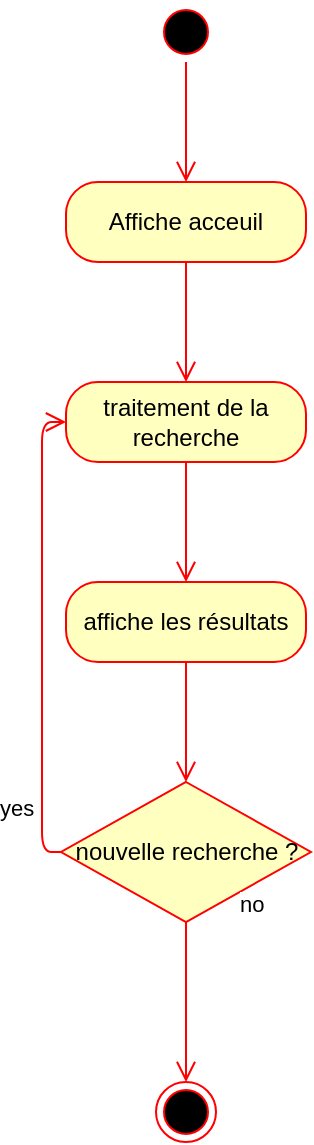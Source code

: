 <mxfile version="14.8.0" type="github">
  <diagram id="6if-rkM5jnVLLxjynNPn" name="Page-1">
    <mxGraphModel dx="846" dy="551" grid="1" gridSize="10" guides="1" tooltips="1" connect="1" arrows="1" fold="1" page="1" pageScale="1" pageWidth="850" pageHeight="1100" math="0" shadow="0">
      <root>
        <mxCell id="0" />
        <mxCell id="1" parent="0" />
        <mxCell id="GS85XFRzAfh65JmA1hJK-1" value="" style="ellipse;html=1;shape=startState;fillColor=#000000;strokeColor=#ff0000;" vertex="1" parent="1">
          <mxGeometry x="360" y="30" width="30" height="30" as="geometry" />
        </mxCell>
        <mxCell id="GS85XFRzAfh65JmA1hJK-2" value="" style="edgeStyle=orthogonalEdgeStyle;html=1;verticalAlign=bottom;endArrow=open;endSize=8;strokeColor=#ff0000;" edge="1" source="GS85XFRzAfh65JmA1hJK-1" parent="1">
          <mxGeometry relative="1" as="geometry">
            <mxPoint x="375" y="120" as="targetPoint" />
          </mxGeometry>
        </mxCell>
        <mxCell id="GS85XFRzAfh65JmA1hJK-3" value="Affiche acceuil" style="rounded=1;whiteSpace=wrap;html=1;arcSize=40;fontColor=#000000;fillColor=#ffffc0;strokeColor=#ff0000;" vertex="1" parent="1">
          <mxGeometry x="315" y="120" width="120" height="40" as="geometry" />
        </mxCell>
        <mxCell id="GS85XFRzAfh65JmA1hJK-4" value="" style="edgeStyle=orthogonalEdgeStyle;html=1;verticalAlign=bottom;endArrow=open;endSize=8;strokeColor=#ff0000;" edge="1" source="GS85XFRzAfh65JmA1hJK-3" parent="1">
          <mxGeometry relative="1" as="geometry">
            <mxPoint x="375" y="220" as="targetPoint" />
          </mxGeometry>
        </mxCell>
        <mxCell id="GS85XFRzAfh65JmA1hJK-5" value="traitement de la recherche" style="rounded=1;whiteSpace=wrap;html=1;arcSize=40;fontColor=#000000;fillColor=#ffffc0;strokeColor=#ff0000;" vertex="1" parent="1">
          <mxGeometry x="315" y="220" width="120" height="40" as="geometry" />
        </mxCell>
        <mxCell id="GS85XFRzAfh65JmA1hJK-6" value="" style="edgeStyle=orthogonalEdgeStyle;html=1;verticalAlign=bottom;endArrow=open;endSize=8;strokeColor=#ff0000;" edge="1" source="GS85XFRzAfh65JmA1hJK-5" parent="1">
          <mxGeometry relative="1" as="geometry">
            <mxPoint x="375" y="320" as="targetPoint" />
          </mxGeometry>
        </mxCell>
        <mxCell id="GS85XFRzAfh65JmA1hJK-7" value="affiche les résultats" style="rounded=1;whiteSpace=wrap;html=1;arcSize=40;fontColor=#000000;fillColor=#ffffc0;strokeColor=#ff0000;" vertex="1" parent="1">
          <mxGeometry x="315" y="320" width="120" height="40" as="geometry" />
        </mxCell>
        <mxCell id="GS85XFRzAfh65JmA1hJK-8" value="" style="edgeStyle=orthogonalEdgeStyle;html=1;verticalAlign=bottom;endArrow=open;endSize=8;strokeColor=#ff0000;" edge="1" source="GS85XFRzAfh65JmA1hJK-7" parent="1">
          <mxGeometry relative="1" as="geometry">
            <mxPoint x="375" y="420" as="targetPoint" />
          </mxGeometry>
        </mxCell>
        <mxCell id="GS85XFRzAfh65JmA1hJK-9" value="nouvelle recherche ?" style="rhombus;whiteSpace=wrap;html=1;fillColor=#ffffc0;strokeColor=#ff0000;" vertex="1" parent="1">
          <mxGeometry x="312.5" y="420" width="125" height="70" as="geometry" />
        </mxCell>
        <mxCell id="GS85XFRzAfh65JmA1hJK-10" value="no" style="edgeStyle=orthogonalEdgeStyle;html=1;align=left;verticalAlign=bottom;endArrow=open;endSize=8;strokeColor=#ff0000;entryX=0.5;entryY=0;entryDx=0;entryDy=0;exitX=0.5;exitY=1;exitDx=0;exitDy=0;" edge="1" source="GS85XFRzAfh65JmA1hJK-9" parent="1" target="GS85XFRzAfh65JmA1hJK-13">
          <mxGeometry x="-1" y="25" relative="1" as="geometry">
            <mxPoint x="550" y="455" as="targetPoint" />
            <Array as="points">
              <mxPoint x="375" y="530" />
              <mxPoint x="375" y="530" />
            </Array>
            <mxPoint as="offset" />
          </mxGeometry>
        </mxCell>
        <mxCell id="GS85XFRzAfh65JmA1hJK-11" value="yes" style="edgeStyle=orthogonalEdgeStyle;html=1;align=left;verticalAlign=top;endArrow=open;endSize=8;strokeColor=#ff0000;entryX=0;entryY=0.5;entryDx=0;entryDy=0;exitX=0;exitY=0.5;exitDx=0;exitDy=0;" edge="1" source="GS85XFRzAfh65JmA1hJK-9" parent="1" target="GS85XFRzAfh65JmA1hJK-5">
          <mxGeometry x="-0.624" y="23" relative="1" as="geometry">
            <mxPoint x="375" y="520" as="targetPoint" />
            <Array as="points">
              <mxPoint x="303" y="455" />
              <mxPoint x="303" y="240" />
            </Array>
            <mxPoint as="offset" />
          </mxGeometry>
        </mxCell>
        <mxCell id="GS85XFRzAfh65JmA1hJK-13" value="" style="ellipse;html=1;shape=endState;fillColor=#000000;strokeColor=#ff0000;" vertex="1" parent="1">
          <mxGeometry x="360" y="570" width="30" height="30" as="geometry" />
        </mxCell>
      </root>
    </mxGraphModel>
  </diagram>
</mxfile>
